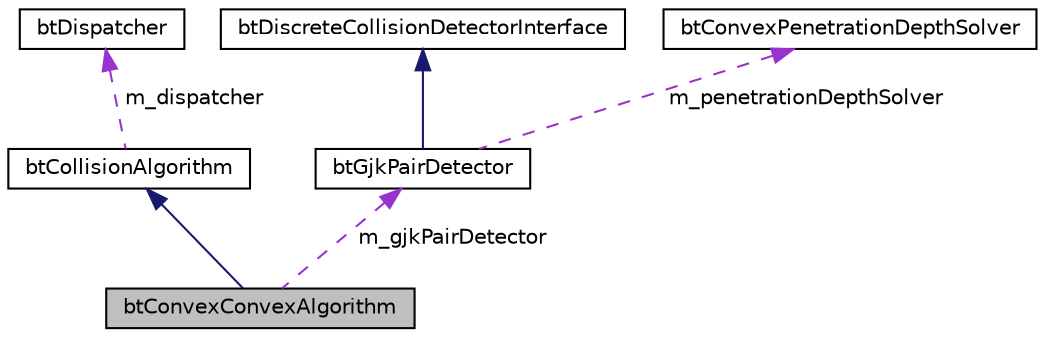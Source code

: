 digraph G
{
  edge [fontname="Helvetica",fontsize="10",labelfontname="Helvetica",labelfontsize="10"];
  node [fontname="Helvetica",fontsize="10",shape=record];
  Node1 [label="btConvexConvexAlgorithm",height=0.2,width=0.4,color="black", fillcolor="grey75", style="filled" fontcolor="black"];
  Node2 -> Node1 [dir="back",color="midnightblue",fontsize="10",style="solid",fontname="Helvetica"];
  Node2 [label="btCollisionAlgorithm",height=0.2,width=0.4,color="black", fillcolor="white", style="filled",URL="$classbtCollisionAlgorithm.html",tooltip="btCollisionAlgorithm is an collision interface that is compatible with the Broadphase and btDispatche..."];
  Node3 -> Node2 [dir="back",color="darkorchid3",fontsize="10",style="dashed",label=" m_dispatcher" ,fontname="Helvetica"];
  Node3 [label="btDispatcher",height=0.2,width=0.4,color="black", fillcolor="white", style="filled",URL="$classbtDispatcher.html",tooltip="btDispatcher can be used in combination with broadphase to dispatch overlapping pairs."];
  Node4 -> Node1 [dir="back",color="darkorchid3",fontsize="10",style="dashed",label=" m_gjkPairDetector" ,fontname="Helvetica"];
  Node4 [label="btGjkPairDetector",height=0.2,width=0.4,color="black", fillcolor="white", style="filled",URL="$classbtGjkPairDetector.html",tooltip="btGjkPairDetector uses GJK to implement the btDiscreteCollisionDetectorInterface"];
  Node5 -> Node4 [dir="back",color="midnightblue",fontsize="10",style="solid",fontname="Helvetica"];
  Node5 [label="btDiscreteCollisionDetectorInterface",height=0.2,width=0.4,color="black", fillcolor="white", style="filled",URL="$structbtDiscreteCollisionDetectorInterface.html",tooltip="This interface is made to be used by an iterative approach to do TimeOfImpact calculations This inter..."];
  Node6 -> Node4 [dir="back",color="darkorchid3",fontsize="10",style="dashed",label=" m_penetrationDepthSolver" ,fontname="Helvetica"];
  Node6 [label="btConvexPenetrationDepthSolver",height=0.2,width=0.4,color="black", fillcolor="white", style="filled",URL="$classbtConvexPenetrationDepthSolver.html",tooltip="ConvexPenetrationDepthSolver provides an interface for penetration depth calculation."];
}
